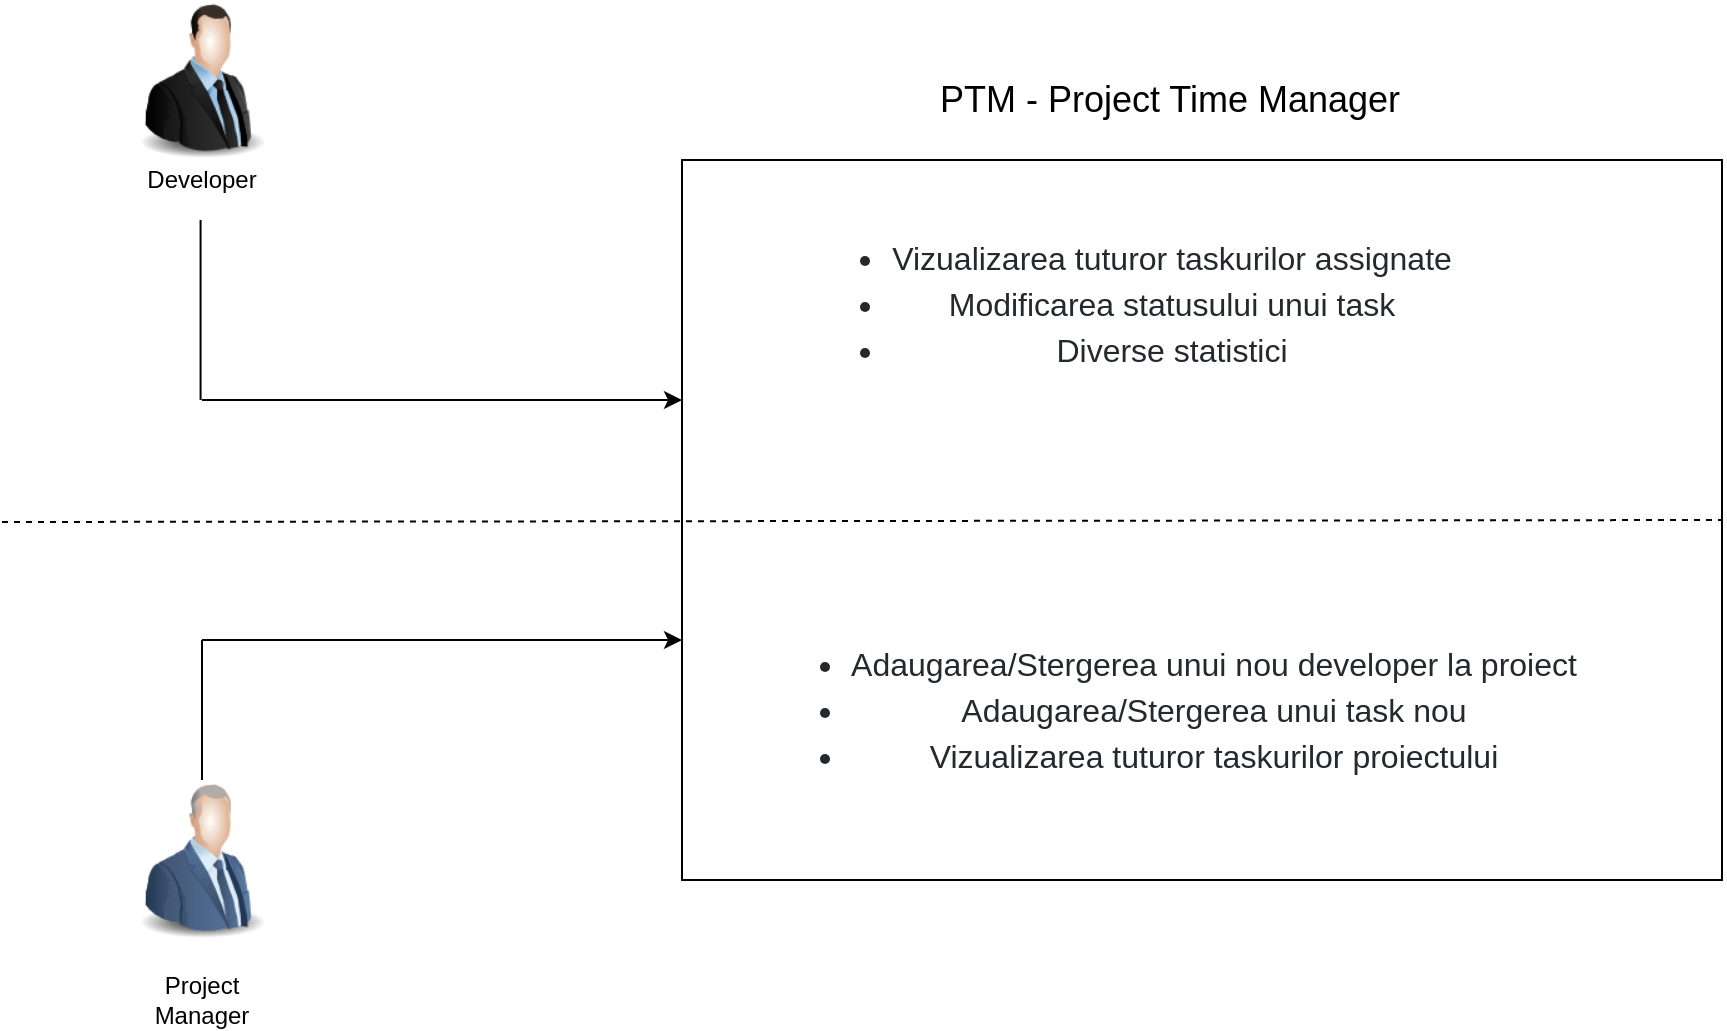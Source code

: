 <mxfile version="12.4.2" type="github" pages="1"><diagram id="PN6E9sT1uFsQS3nfixzy" name="Page-1"><mxGraphModel dx="1240" dy="703" grid="1" gridSize="10" guides="1" tooltips="1" connect="1" arrows="1" fold="1" page="1" pageScale="1" pageWidth="850" pageHeight="1100" math="0" shadow="0"><root><mxCell id="0"/><mxCell id="1" parent="0"/><mxCell id="1LSe8wP3UGu3-7B5fqYb-2" value="" style="image;html=1;labelBackgroundColor=#ffffff;image=img/lib/clip_art/people/Suit_Man_128x128.png" vertex="1" parent="1"><mxGeometry x="60" y="60" width="80" height="80" as="geometry"/></mxCell><mxCell id="1LSe8wP3UGu3-7B5fqYb-3" value="Developer" style="text;html=1;strokeColor=none;fillColor=none;align=center;verticalAlign=middle;whiteSpace=wrap;rounded=0;" vertex="1" parent="1"><mxGeometry x="80" y="140" width="40" height="20" as="geometry"/></mxCell><mxCell id="1LSe8wP3UGu3-7B5fqYb-4" value="" style="image;html=1;labelBackgroundColor=#ffffff;image=img/lib/clip_art/people/Suit_Man_Blue_128x128.png" vertex="1" parent="1"><mxGeometry x="60" y="450" width="80" height="80" as="geometry"/></mxCell><mxCell id="1LSe8wP3UGu3-7B5fqYb-5" value="Project Manager" style="text;html=1;strokeColor=none;fillColor=none;align=center;verticalAlign=middle;whiteSpace=wrap;rounded=0;" vertex="1" parent="1"><mxGeometry x="80" y="550" width="40" height="20" as="geometry"/></mxCell><mxCell id="1LSe8wP3UGu3-7B5fqYb-10" value="" style="endArrow=classic;html=1;" edge="1" parent="1"><mxGeometry width="50" height="50" relative="1" as="geometry"><mxPoint x="100" y="260" as="sourcePoint"/><mxPoint x="340" y="260" as="targetPoint"/></mxGeometry></mxCell><mxCell id="1LSe8wP3UGu3-7B5fqYb-11" value="" style="endArrow=none;html=1;entryX=0.25;entryY=1;entryDx=0;entryDy=0;" edge="1" parent="1"><mxGeometry width="50" height="50" relative="1" as="geometry"><mxPoint x="99.29" y="260" as="sourcePoint"/><mxPoint x="99.29" y="170.0" as="targetPoint"/></mxGeometry></mxCell><mxCell id="1LSe8wP3UGu3-7B5fqYb-12" value="" style="endArrow=classic;html=1;" edge="1" parent="1"><mxGeometry width="50" height="50" relative="1" as="geometry"><mxPoint x="100" y="380.0" as="sourcePoint"/><mxPoint x="340" y="380.0" as="targetPoint"/></mxGeometry></mxCell><mxCell id="1LSe8wP3UGu3-7B5fqYb-15" value="" style="endArrow=none;html=1;exitX=0.5;exitY=0;exitDx=0;exitDy=0;" edge="1" parent="1" source="1LSe8wP3UGu3-7B5fqYb-4"><mxGeometry width="50" height="50" relative="1" as="geometry"><mxPoint x="80" y="450" as="sourcePoint"/><mxPoint x="100" y="380" as="targetPoint"/></mxGeometry></mxCell><mxCell id="1LSe8wP3UGu3-7B5fqYb-16" value="&lt;font style=&quot;font-size: 18px&quot;&gt;PTM - Project Time Manager&lt;/font&gt;" style="text;html=1;strokeColor=none;fillColor=none;align=center;verticalAlign=middle;whiteSpace=wrap;rounded=0;" vertex="1" parent="1"><mxGeometry x="370" y="100" width="428" height="20" as="geometry"/></mxCell><mxCell id="1LSe8wP3UGu3-7B5fqYb-20" value="" style="rounded=0;whiteSpace=wrap;html=1;" vertex="1" parent="1"><mxGeometry x="340" y="140" width="520" height="360" as="geometry"/></mxCell><mxCell id="1LSe8wP3UGu3-7B5fqYb-7" value="&lt;ul style=&quot;box-sizing: border-box ; padding-left: 2em ; margin-top: 0px ; margin-bottom: 16px ; color: rgb(36 , 41 , 46) ; font-family: , &amp;#34;blinkmacsystemfont&amp;#34; , &amp;#34;segoe ui&amp;#34; , &amp;#34;helvetica&amp;#34; , &amp;#34;arial&amp;#34; , sans-serif , &amp;#34;apple color emoji&amp;#34; , &amp;#34;segoe ui emoji&amp;#34; ; font-size: 16px ; background-color: rgb(255 , 255 , 255)&quot;&gt;&lt;li style=&quot;box-sizing: border-box&quot;&gt;Vizualizarea tuturor taskurilor assignate&lt;/li&gt;&lt;li style=&quot;box-sizing: border-box ; margin-top: 0.25em&quot;&gt;Modificarea statusului unui task&lt;/li&gt;&lt;li style=&quot;box-sizing: border-box ; margin-top: 0.25em&quot;&gt;Diverse statistici&lt;/li&gt;&lt;/ul&gt;" style="text;html=1;strokeColor=none;fillColor=none;align=center;verticalAlign=middle;whiteSpace=wrap;rounded=0;" vertex="1" parent="1"><mxGeometry x="404" y="130" width="330" height="180" as="geometry"/></mxCell><mxCell id="1LSe8wP3UGu3-7B5fqYb-8" value="&lt;ul style=&quot;box-sizing: border-box ; padding-left: 2em ; margin-top: 0px ; color: rgb(36 , 41 , 46) ; font-family: , &amp;#34;blinkmacsystemfont&amp;#34; , &amp;#34;segoe ui&amp;#34; , &amp;#34;helvetica&amp;#34; , &amp;#34;arial&amp;#34; , sans-serif , &amp;#34;apple color emoji&amp;#34; , &amp;#34;segoe ui emoji&amp;#34; ; font-size: 16px ; background-color: rgb(255 , 255 , 255) ; margin-bottom: 0px&quot;&gt;&lt;li style=&quot;box-sizing: border-box&quot;&gt;Adaugarea/Stergerea unui nou developer la proiect&lt;/li&gt;&lt;li style=&quot;box-sizing: border-box ; margin-top: 0.25em&quot;&gt;Adaugarea/Stergerea unui task nou&lt;/li&gt;&lt;li style=&quot;box-sizing: border-box ; margin-top: 0.25em&quot;&gt;Vizualizarea tuturor taskurilor proiectului&lt;/li&gt;&lt;/ul&gt;" style="text;html=1;strokeColor=none;fillColor=none;align=center;verticalAlign=middle;whiteSpace=wrap;rounded=0;" vertex="1" parent="1"><mxGeometry x="390" y="340" width="400" height="150" as="geometry"/></mxCell><mxCell id="1LSe8wP3UGu3-7B5fqYb-22" value="" style="endArrow=none;dashed=1;html=1;entryX=1;entryY=0.5;entryDx=0;entryDy=0;" edge="1" parent="1" target="1LSe8wP3UGu3-7B5fqYb-20"><mxGeometry width="50" height="50" relative="1" as="geometry"><mxPoint y="321" as="sourcePoint"/><mxPoint x="80" y="290" as="targetPoint"/></mxGeometry></mxCell></root></mxGraphModel></diagram></mxfile>